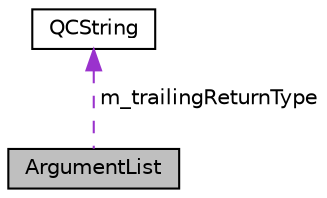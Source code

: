 digraph "ArgumentList"
{
 // INTERACTIVE_SVG=YES
 // LATEX_PDF_SIZE
  edge [fontname="Helvetica",fontsize="10",labelfontname="Helvetica",labelfontsize="10"];
  node [fontname="Helvetica",fontsize="10",shape=record];
  Node1 [label="ArgumentList",height=0.2,width=0.4,color="black", fillcolor="grey75", style="filled", fontcolor="black",tooltip="This class represents an function or template argument list."];
  Node2 -> Node1 [dir="back",color="darkorchid3",fontsize="10",style="dashed",label=" m_trailingReturnType" ,fontname="Helvetica"];
  Node2 [label="QCString",height=0.2,width=0.4,color="black", fillcolor="white", style="filled",URL="$d9/d45/class_q_c_string.html",tooltip="This is an alternative implementation of QCString."];
}
